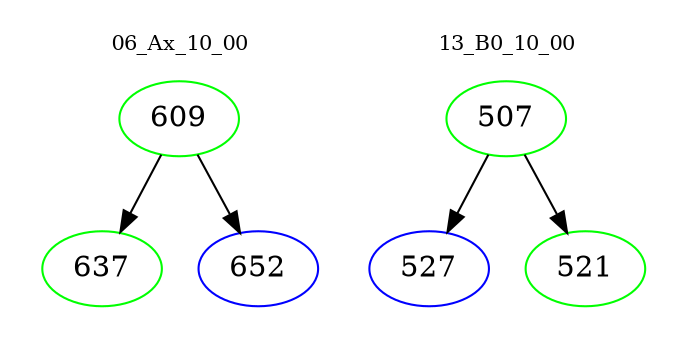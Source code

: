 digraph{
subgraph cluster_0 {
color = white
label = "06_Ax_10_00";
fontsize=10;
T0_609 [label="609", color="green"]
T0_609 -> T0_637 [color="black"]
T0_637 [label="637", color="green"]
T0_609 -> T0_652 [color="black"]
T0_652 [label="652", color="blue"]
}
subgraph cluster_1 {
color = white
label = "13_B0_10_00";
fontsize=10;
T1_507 [label="507", color="green"]
T1_507 -> T1_527 [color="black"]
T1_527 [label="527", color="blue"]
T1_507 -> T1_521 [color="black"]
T1_521 [label="521", color="green"]
}
}
